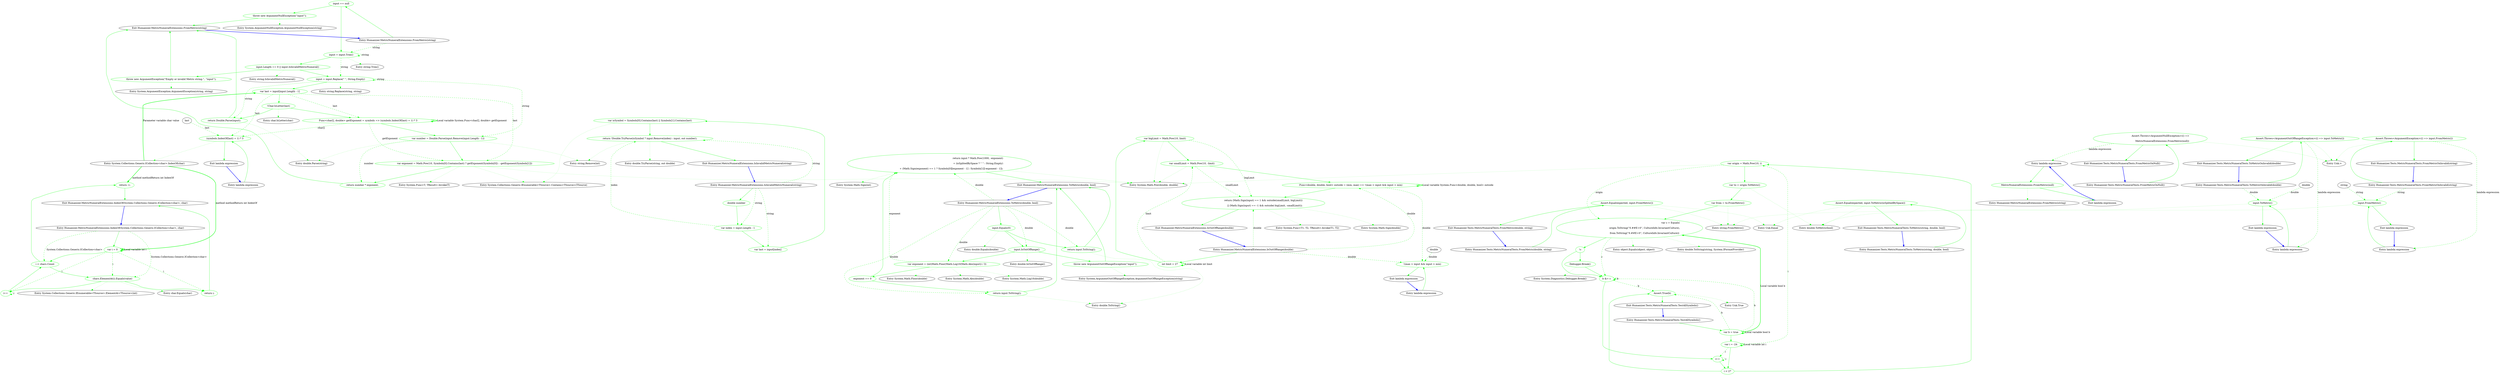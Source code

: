 digraph  {
d1 [label="input == null", span="82-82", cluster="Humanizer.MetricNumeralExtensions.FromMetric(string)", color=green, community=0];
d0 [label="Entry Humanizer.MetricNumeralExtensions.FromMetric(string)", span="80-80", cluster="Humanizer.MetricNumeralExtensions.FromMetric(string)"];
d2 [label="throw new ArgumentNullException(''input'');", span="82-82", cluster="Humanizer.MetricNumeralExtensions.FromMetric(string)", color=green, community=0];
d3 [label="input = input.Trim()", span="83-83", cluster="Humanizer.MetricNumeralExtensions.FromMetric(string)", color=green, community=0];
d4 [label="input.Length == 0 || input.IsInvalidMetricNumeral()", span="84-84", cluster="Humanizer.MetricNumeralExtensions.FromMetric(string)", color=green, community=0];
d16 [label="Entry string.Trim()", span="0-0", cluster="string.Trim()"];
d6 [label="input = input.Replace('' '', String.Empty)", span="86-86", cluster="Humanizer.MetricNumeralExtensions.FromMetric(string)", color=green, community=0];
d14 [label="Exit Humanizer.MetricNumeralExtensions.FromMetric(string)", span="80-80", cluster="Humanizer.MetricNumeralExtensions.FromMetric(string)"];
d15 [label="Entry System.ArgumentNullException.ArgumentNullException(string)", span="0-0", cluster="System.ArgumentNullException.ArgumentNullException(string)"];
d5 [label="throw new ArgumentException(''Empty or invalid Metric string.'', ''input'');", span="85-85", cluster="Humanizer.MetricNumeralExtensions.FromMetric(string)", color=green, community=0];
d17 [label="Entry string.IsInvalidMetricNumeral()", span="146-146", cluster="string.IsInvalidMetricNumeral()"];
d7 [label="var last = input[input.Length - 1]", span="87-87", cluster="Humanizer.MetricNumeralExtensions.FromMetric(string)", color=green, community=0];
d19 [label="Entry string.Replace(string, string)", span="0-0", cluster="string.Replace(string, string)"];
d9 [label="return Double.Parse(input);", span="88-88", cluster="Humanizer.MetricNumeralExtensions.FromMetric(string)", color=green, community=0];
d11 [label="var number = Double.Parse(input.Remove(input.Length - 1))", span="90-90", cluster="Humanizer.MetricNumeralExtensions.FromMetric(string)", color=green, community=0];
d18 [label="Entry System.ArgumentException.ArgumentException(string, string)", span="0-0", cluster="System.ArgumentException.ArgumentException(string, string)"];
d29 [label="Entry System.Collections.Generic.ICollection<char>.IndexOf(char)", span="164-164", cluster="System.Collections.Generic.ICollection<char>.IndexOf(char)"];
d8 [label="!Char.IsLetter(last)", span="88-88", cluster="Humanizer.MetricNumeralExtensions.FromMetric(string)", color=green, community=0];
d10 [label="Func<char[], double> getExponent = symbols => (symbols.IndexOf(last) + 1) * 3", span="89-89", cluster="Humanizer.MetricNumeralExtensions.FromMetric(string)", color=green, community=0];
d27 [label="(symbols.IndexOf(last) + 1) * 3", span="89-89", cluster="lambda expression", color=green, community=0];
d12 [label="var exponent = Math.Pow(10, Symbols[0].Contains(last) ? getExponent(Symbols[0]) : -getExponent(Symbols[1]))", span="91-91", cluster="Humanizer.MetricNumeralExtensions.FromMetric(string)", color=green, community=0];
d21 [label="Entry double.Parse(string)", span="0-0", cluster="double.Parse(string)"];
d22 [label="Entry string.Remove(int)", span="0-0", cluster="string.Remove(int)"];
d13 [label="return number * exponent;", span="92-92", cluster="Humanizer.MetricNumeralExtensions.FromMetric(string)", color=green, community=0];
d20 [label="Entry char.IsLetter(char)", span="0-0", cluster="char.IsLetter(char)"];
d78 [label=last, span=""];
d26 [label="Entry lambda expression", span="89-89", cluster="lambda expression"];
d28 [label="Exit lambda expression", span="89-89", cluster="lambda expression"];
d23 [label="Entry System.Collections.Generic.IEnumerable<TSource>.Contains<TSource>(TSource)", span="0-0", cluster="System.Collections.Generic.IEnumerable<TSource>.Contains<TSource>(TSource)"];
d24 [label="Entry System.Func<T, TResult>.Invoke(T)", span="0-0", cluster="System.Func<T, TResult>.Invoke(T)"];
d25 [label="Entry System.Math.Pow(double, double)", span="0-0", cluster="System.Math.Pow(double, double)"];
d31 [label="input.Equals(0)", span="112-112", cluster="Humanizer.MetricNumeralExtensions.ToMetric(double, bool)", color=green, community=0];
d30 [label="Entry Humanizer.MetricNumeralExtensions.ToMetric(double, bool)", span="110-110", cluster="Humanizer.MetricNumeralExtensions.ToMetric(double, bool)"];
d32 [label="return input.ToString();", span="112-112", cluster="Humanizer.MetricNumeralExtensions.ToMetric(double, bool)", color=green, community=0];
d33 [label="input.IsOutOfRange()", span="113-113", cluster="Humanizer.MetricNumeralExtensions.ToMetric(double, bool)", color=green, community=0];
d40 [label="Entry double.Equals(double)", span="0-0", cluster="double.Equals(double)"];
d39 [label="Exit Humanizer.MetricNumeralExtensions.ToMetric(double, bool)", span="110-110", cluster="Humanizer.MetricNumeralExtensions.ToMetric(double, bool)"];
d41 [label="Entry double.ToString()", span="0-0", cluster="double.ToString()"];
d34 [label="throw new ArgumentOutOfRangeException(''input'');", span="113-113", cluster="Humanizer.MetricNumeralExtensions.ToMetric(double, bool)", color=green, community=0];
d35 [label="var exponent = (int)Math.Floor(Math.Log10(Math.Abs(input)) / 3)", span="114-114", cluster="Humanizer.MetricNumeralExtensions.ToMetric(double, bool)", color=green, community=0];
d42 [label="Entry double.IsOutOfRange()", span="126-126", cluster="double.IsOutOfRange()"];
d36 [label="exponent == 0", span="115-115", cluster="Humanizer.MetricNumeralExtensions.ToMetric(double, bool)", color=green, community=0];
d44 [label="Entry System.Math.Abs(double)", span="0-0", cluster="System.Math.Abs(double)"];
d45 [label="Entry System.Math.Log10(double)", span="0-0", cluster="System.Math.Log10(double)"];
d46 [label="Entry System.Math.Floor(double)", span="0-0", cluster="System.Math.Floor(double)"];
d38 [label="return input * Math.Pow(1000, -exponent)\r\n                                + (isSplitedBySpace ? '' '' : String.Empty)\r\n                                + (Math.Sign(exponent) == 1 ? Symbols[0][exponent - 1] : Symbols[1][-exponent - 1]);", span="116-118", cluster="Humanizer.MetricNumeralExtensions.ToMetric(double, bool)", color=green, community=0];
d37 [label="return input.ToString();", span="115-115", cluster="Humanizer.MetricNumeralExtensions.ToMetric(double, bool)", color=green, community=0];
d47 [label="Entry System.Math.Sign(int)", span="0-0", cluster="System.Math.Sign(int)"];
d43 [label="Entry System.ArgumentOutOfRangeException.ArgumentOutOfRangeException(string)", span="0-0", cluster="System.ArgumentOutOfRangeException.ArgumentOutOfRangeException(string)"];
d49 [label="int limit = 27", span="128-128", cluster="Humanizer.MetricNumeralExtensions.IsOutOfRange(double)", color=green, community=0];
d48 [label="Entry Humanizer.MetricNumeralExtensions.IsOutOfRange(double)", span="126-126", cluster="Humanizer.MetricNumeralExtensions.IsOutOfRange(double)"];
d50 [label="var bigLimit = Math.Pow(10, limit)", span="129-129", cluster="Humanizer.MetricNumeralExtensions.IsOutOfRange(double)", color=green, community=0];
d51 [label="var smallLimit = Math.Pow(10, -limit)", span="130-130", cluster="Humanizer.MetricNumeralExtensions.IsOutOfRange(double)", color=green, community=0];
d52 [label="Func<double, double, bool> outside = (min, max) => !(max > input && input > min)", span="131-131", cluster="Humanizer.MetricNumeralExtensions.IsOutOfRange(double)", color=green, community=0];
d53 [label="return (Math.Sign(input) == 1 && outside(smallLimit, bigLimit))\r\n                               || (Math.Sign(input) == -1 && outside(-bigLimit, -smallLimit));", span="132-133", cluster="Humanizer.MetricNumeralExtensions.IsOutOfRange(double)", color=green, community=0];
d58 [label="!(max > input && input > min)", span="131-131", cluster="lambda expression", color=green, community=0];
d79 [label=double, span=""];
d57 [label="Entry lambda expression", span="131-131", cluster="lambda expression"];
d59 [label="Exit lambda expression", span="131-131", cluster="lambda expression"];
d54 [label="Exit Humanizer.MetricNumeralExtensions.IsOutOfRange(double)", span="126-126", cluster="Humanizer.MetricNumeralExtensions.IsOutOfRange(double)"];
d55 [label="Entry System.Math.Sign(double)", span="0-0", cluster="System.Math.Sign(double)"];
d56 [label="Entry System.Func<T1, T2, TResult>.Invoke(T1, T2)", span="0-0", cluster="System.Func<T1, T2, TResult>.Invoke(T1, T2)"];
d61 [label="double number", span="148-148", cluster="Humanizer.MetricNumeralExtensions.IsInvalidMetricNumeral(string)", color=green, community=0];
d60 [label="Entry Humanizer.MetricNumeralExtensions.IsInvalidMetricNumeral(string)", span="146-146", cluster="Humanizer.MetricNumeralExtensions.IsInvalidMetricNumeral(string)"];
d62 [label="var index = input.Length - 1", span="149-149", cluster="Humanizer.MetricNumeralExtensions.IsInvalidMetricNumeral(string)", color=green, community=0];
d63 [label="var last = input[index]", span="150-150", cluster="Humanizer.MetricNumeralExtensions.IsInvalidMetricNumeral(string)", color=green, community=0];
d65 [label="return !Double.TryParse(isSymbol ? input.Remove(index) : input, out number);", span="152-152", cluster="Humanizer.MetricNumeralExtensions.IsInvalidMetricNumeral(string)", color=green, community=0];
d64 [label="var isSymbol = Symbols[0].Contains(last) || Symbols[1].Contains(last)", span="151-151", cluster="Humanizer.MetricNumeralExtensions.IsInvalidMetricNumeral(string)", color=green, community=0];
d66 [label="Exit Humanizer.MetricNumeralExtensions.IsInvalidMetricNumeral(string)", span="146-146", cluster="Humanizer.MetricNumeralExtensions.IsInvalidMetricNumeral(string)"];
d67 [label="Entry double.TryParse(string, out double)", span="0-0", cluster="double.TryParse(string, out double)"];
d69 [label="var i = 0", span="166-166", cluster="Humanizer.MetricNumeralExtensions.IndexOf(System.Collections.Generic.ICollection<char>, char)", color=green, community=0];
d68 [label="Entry Humanizer.MetricNumeralExtensions.IndexOf(System.Collections.Generic.ICollection<char>, char)", span="164-164", cluster="Humanizer.MetricNumeralExtensions.IndexOf(System.Collections.Generic.ICollection<char>, char)"];
d70 [label="i < chars.Count", span="166-166", cluster="Humanizer.MetricNumeralExtensions.IndexOf(System.Collections.Generic.ICollection<char>, char)", color=green, community=0];
d71 [label="chars.ElementAt(i).Equals(value)", span="167-167", cluster="Humanizer.MetricNumeralExtensions.IndexOf(System.Collections.Generic.ICollection<char>, char)", color=green, community=0];
d72 [label="return i;", span="168-168", cluster="Humanizer.MetricNumeralExtensions.IndexOf(System.Collections.Generic.ICollection<char>, char)", color=green, community=0];
d73 [label="i++", span="166-166", cluster="Humanizer.MetricNumeralExtensions.IndexOf(System.Collections.Generic.ICollection<char>, char)", color=green, community=0];
d74 [label="return -1;", span="169-169", cluster="Humanizer.MetricNumeralExtensions.IndexOf(System.Collections.Generic.ICollection<char>, char)", color=green, community=0];
d76 [label="Entry System.Collections.Generic.IEnumerable<TSource>.ElementAt<TSource>(int)", span="0-0", cluster="System.Collections.Generic.IEnumerable<TSource>.ElementAt<TSource>(int)"];
d77 [label="Entry char.Equals(char)", span="0-0", cluster="char.Equals(char)"];
d75 [label="Exit Humanizer.MetricNumeralExtensions.IndexOf(System.Collections.Generic.ICollection<char>, char)", span="164-164", cluster="Humanizer.MetricNumeralExtensions.IndexOf(System.Collections.Generic.ICollection<char>, char)"];
m0_46 [label="Entry System.Diagnostics.Debugger.Break()", span="0-0", cluster="System.Diagnostics.Debugger.Break()", file="MetricNumeralTests.cs"];
m0_0 [label="Entry Humanizer.Tests.MetricNumeralTests.ToMetric(string, double, bool)", span="16-16", cluster="Humanizer.Tests.MetricNumeralTests.ToMetric(string, double, bool)", file="MetricNumeralTests.cs"];
m0_1 [label="Assert.Equal(expected, input.ToMetric(isSplitedBySpace))", span="18-18", cluster="Humanizer.Tests.MetricNumeralTests.ToMetric(string, double, bool)", color=green, community=0, file="MetricNumeralTests.cs"];
m0_2 [label="Exit Humanizer.Tests.MetricNumeralTests.ToMetric(string, double, bool)", span="16-16", cluster="Humanizer.Tests.MetricNumeralTests.ToMetric(string, double, bool)", file="MetricNumeralTests.cs"];
m0_22 [label="Entry Humanizer.Tests.MetricNumeralTests.FromMetricOnNull()", span="56-56", cluster="Humanizer.Tests.MetricNumeralTests.FromMetricOnNull()", file="MetricNumeralTests.cs"];
m0_23 [label="Assert.Throws<ArgumentNullException>(() =>\r\n                                MetricNumeralExtensions.FromMetric(null))", span="58-59", cluster="Humanizer.Tests.MetricNumeralTests.FromMetricOnNull()", color=green, community=1, file="MetricNumeralTests.cs"];
m0_24 [label="Exit Humanizer.Tests.MetricNumeralTests.FromMetricOnNull()", span="56-56", cluster="Humanizer.Tests.MetricNumeralTests.FromMetricOnNull()", file="MetricNumeralTests.cs"];
m0_8 [label="Entry Unk.>", span="", cluster="Unk.>", file="MetricNumeralTests.cs"];
m0_44 [label="Entry double.ToString(string, System.IFormatProvider)", span="0-0", cluster="double.ToString(string, System.IFormatProvider)", file="MetricNumeralTests.cs"];
m0_15 [label="Entry string.FromMetric()", span="80-80", cluster="string.FromMetric()", file="MetricNumeralTests.cs"];
m0_47 [label="Entry Unk.True", span="", cluster="Unk.True", file="MetricNumeralTests.cs"];
m0_29 [label="Entry Humanizer.Tests.MetricNumeralTests.TestAllSymbols()", span="64-64", cluster="Humanizer.Tests.MetricNumeralTests.TestAllSymbols()", file="MetricNumeralTests.cs"];
m0_30 [label="var b = true", span="66-66", cluster="Humanizer.Tests.MetricNumeralTests.TestAllSymbols()", color=green, community=0, file="MetricNumeralTests.cs"];
m0_31 [label="var i = -24", span="67-67", cluster="Humanizer.Tests.MetricNumeralTests.TestAllSymbols()", color=green, community=0, file="MetricNumeralTests.cs"];
m0_39 [label="b &= c", span="79-79", cluster="Humanizer.Tests.MetricNumeralTests.TestAllSymbols()", color=green, community=0, file="MetricNumeralTests.cs"];
m0_41 [label="Assert.True(b)", span="81-81", cluster="Humanizer.Tests.MetricNumeralTests.TestAllSymbols()", color=green, community=0, file="MetricNumeralTests.cs"];
m0_36 [label="var c = Equals(\r\n                                        origin.ToString(''0.##E+0'', CultureInfo.InvariantCulture),\r\n                                        from.ToString(''0.##E+0'', CultureInfo.InvariantCulture))", span="73-75", cluster="Humanizer.Tests.MetricNumeralTests.TestAllSymbols()", color=green, community=0, file="MetricNumeralTests.cs"];
m0_32 [label="i < 27", span="67-67", cluster="Humanizer.Tests.MetricNumeralTests.TestAllSymbols()", color=green, community=0, file="MetricNumeralTests.cs"];
m0_33 [label="var origin = Math.Pow(10, i)", span="69-69", cluster="Humanizer.Tests.MetricNumeralTests.TestAllSymbols()", color=green, community=0, file="MetricNumeralTests.cs"];
m0_40 [label="i++", span="67-67", cluster="Humanizer.Tests.MetricNumeralTests.TestAllSymbols()", color=green, community=0, file="MetricNumeralTests.cs"];
m0_37 [label="!c", span="76-76", cluster="Humanizer.Tests.MetricNumeralTests.TestAllSymbols()", color=green, community=0, file="MetricNumeralTests.cs"];
m0_38 [label="Debugger.Break()", span="77-77", cluster="Humanizer.Tests.MetricNumeralTests.TestAllSymbols()", color=green, community=0, file="MetricNumeralTests.cs"];
m0_34 [label="var to = origin.ToMetric()", span="70-70", cluster="Humanizer.Tests.MetricNumeralTests.TestAllSymbols()", color=green, community=0, file="MetricNumeralTests.cs"];
m0_35 [label="var from = to.FromMetric()", span="71-71", cluster="Humanizer.Tests.MetricNumeralTests.TestAllSymbols()", color=green, community=0, file="MetricNumeralTests.cs"];
m0_42 [label="Exit Humanizer.Tests.MetricNumeralTests.TestAllSymbols()", span="64-64", cluster="Humanizer.Tests.MetricNumeralTests.TestAllSymbols()", file="MetricNumeralTests.cs"];
m0_45 [label="Entry object.Equals(object, object)", span="0-0", cluster="object.Equals(object, object)", file="MetricNumeralTests.cs"];
m0_4 [label="Entry Unk.Equal", span="", cluster="Unk.Equal", file="MetricNumeralTests.cs"];
m0_3 [label="Entry double.ToMetric(bool)", span="110-110", cluster="double.ToMetric(bool)", file="MetricNumeralTests.cs"];
m0_5 [label="Entry Humanizer.Tests.MetricNumeralTests.ToMetricOnInvalid(double)", span="26-26", cluster="Humanizer.Tests.MetricNumeralTests.ToMetricOnInvalid(double)", file="MetricNumeralTests.cs"];
m0_6 [label="Assert.Throws<ArgumentOutOfRangeException>(() => input.ToMetric())", span="28-28", cluster="Humanizer.Tests.MetricNumeralTests.ToMetricOnInvalid(double)", color=green, community=0, file="MetricNumeralTests.cs"];
m0_7 [label="Exit Humanizer.Tests.MetricNumeralTests.ToMetricOnInvalid(double)", span="26-26", cluster="Humanizer.Tests.MetricNumeralTests.ToMetricOnInvalid(double)", file="MetricNumeralTests.cs"];
m0_16 [label="Entry Humanizer.Tests.MetricNumeralTests.FromMetricOnInvalid(string)", span="50-50", cluster="Humanizer.Tests.MetricNumeralTests.FromMetricOnInvalid(string)", file="MetricNumeralTests.cs"];
m0_17 [label="Assert.Throws<ArgumentException>(() => input.FromMetric())", span="52-52", cluster="Humanizer.Tests.MetricNumeralTests.FromMetricOnInvalid(string)", color=green, community=0, file="MetricNumeralTests.cs"];
m0_18 [label="Exit Humanizer.Tests.MetricNumeralTests.FromMetricOnInvalid(string)", span="50-50", cluster="Humanizer.Tests.MetricNumeralTests.FromMetricOnInvalid(string)", file="MetricNumeralTests.cs"];
m0_12 [label="Entry Humanizer.Tests.MetricNumeralTests.FromMetric(double, string)", span="37-37", cluster="Humanizer.Tests.MetricNumeralTests.FromMetric(double, string)", file="MetricNumeralTests.cs"];
m0_13 [label="Assert.Equal(expected, input.FromMetric())", span="39-39", cluster="Humanizer.Tests.MetricNumeralTests.FromMetric(double, string)", color=green, community=0, file="MetricNumeralTests.cs"];
m0_14 [label="Exit Humanizer.Tests.MetricNumeralTests.FromMetric(double, string)", span="37-37", cluster="Humanizer.Tests.MetricNumeralTests.FromMetric(double, string)", file="MetricNumeralTests.cs"];
m0_25 [label="Entry lambda expression", span="58-59", cluster="lambda expression", file="MetricNumeralTests.cs"];
m0_9 [label="Entry lambda expression", span="28-28", cluster="lambda expression", file="MetricNumeralTests.cs"];
m0_10 [label="input.ToMetric()", span="28-28", cluster="lambda expression", color=green, community=0, file="MetricNumeralTests.cs"];
m0_11 [label="Exit lambda expression", span="28-28", cluster="lambda expression", file="MetricNumeralTests.cs"];
m0_19 [label="Entry lambda expression", span="52-52", cluster="lambda expression", file="MetricNumeralTests.cs"];
m0_20 [label="input.FromMetric()", span="52-52", cluster="lambda expression", color=green, community=0, file="MetricNumeralTests.cs"];
m0_21 [label="Exit lambda expression", span="52-52", cluster="lambda expression", file="MetricNumeralTests.cs"];
m0_26 [label="MetricNumeralExtensions.FromMetric(null)", span="59-59", cluster="lambda expression", color=green, community=0, file="MetricNumeralTests.cs"];
m0_27 [label="Exit lambda expression", span="58-59", cluster="lambda expression", file="MetricNumeralTests.cs"];
m0_28 [label="Entry Humanizer.MetricNumeralExtensions.FromMetric(string)", span="80-80", cluster="Humanizer.MetricNumeralExtensions.FromMetric(string)", file="MetricNumeralTests.cs"];
m0_48 [label=double, span="", file="MetricNumeralTests.cs"];
m0_49 [label=string, span="", file="MetricNumeralTests.cs"];
d1 -> d2  [key=0, style=solid, color=green];
d1 -> d3  [key=0, style=solid, color=green];
d0 -> d1  [key=0, style=solid, color=green];
d0 -> d3  [key=1, style=dashed, color=green, label=string];
d2 -> d14  [key=0, style=solid, color=green];
d2 -> d15  [key=2, style=dotted, color=green];
d3 -> d3  [key=1, style=dashed, color=green, label=string];
d3 -> d4  [key=0, style=solid, color=green];
d3 -> d16  [key=2, style=dotted, color=green];
d3 -> d6  [key=1, style=dashed, color=green, label=string];
d4 -> d5  [key=0, style=solid, color=green];
d4 -> d6  [key=0, style=solid, color=green];
d4 -> d17  [key=2, style=dotted, color=green];
d6 -> d6  [key=1, style=dashed, color=green, label=string];
d6 -> d7  [key=0, style=solid, color=green];
d6 -> d19  [key=2, style=dotted, color=green];
d6 -> d9  [key=1, style=dashed, color=green, label=string];
d6 -> d11  [key=1, style=dashed, color=green, label=string];
d14 -> d0  [key=0, style=bold, color=blue];
d5 -> d14  [key=0, style=solid, color=green];
d5 -> d18  [key=2, style=dotted, color=green];
d7 -> d8  [key=0, style=solid, color=green];
d7 -> d10  [key=1, style=dashed, color=green, label=last];
d7 -> d27  [key=1, style=dashed, color=green, label=last];
d7 -> d12  [key=1, style=dashed, color=green, label=last];
d9 -> d14  [key=0, style=solid, color=green];
d9 -> d21  [key=2, style=dotted, color=green];
d11 -> d12  [key=0, style=solid, color=green];
d11 -> d22  [key=2, style=dotted, color=green];
d11 -> d21  [key=2, style=dotted, color=green];
d11 -> d13  [key=1, style=dashed, color=green, label=number];
d29 -> d7  [key=3, color=green, style=bold, label="Parameter variable char value"];
d29 -> d69  [key=3, color=green, style=bold, label="method methodReturn int IndexOf"];
d29 -> d74  [key=3, color=green, style=bold, label="method methodReturn int IndexOf"];
d8 -> d9  [key=0, style=solid, color=green];
d8 -> d10  [key=0, style=solid, color=green];
d8 -> d20  [key=2, style=dotted, color=green];
d10 -> d11  [key=0, style=solid, color=green];
d10 -> d10  [key=3, color=green, style=bold, label="Local variable System.Func<char[], double> getExponent"];
d10 -> d27  [key=1, style=dashed, color=green, label="char[]"];
d10 -> d12  [key=1, style=dashed, color=green, label=getExponent];
d27 -> d28  [key=0, style=solid, color=green];
d27 -> d29  [key=2, style=dotted, color=green];
d12 -> d13  [key=0, style=solid, color=green];
d12 -> d23  [key=2, style=dotted, color=green];
d12 -> d24  [key=2, style=dotted, color=green];
d12 -> d25  [key=2, style=dotted, color=green];
d13 -> d14  [key=0, style=solid, color=green];
d78 -> d27  [key=1, style=dashed, color=green, label=last];
d26 -> d27  [key=0, style=solid, color=green];
d28 -> d26  [key=0, style=bold, color=blue];
d31 -> d32  [key=0, style=solid, color=green];
d31 -> d33  [key=0, style=solid, color=green];
d31 -> d40  [key=2, style=dotted, color=green];
d30 -> d31  [key=0, style=solid, color=green];
d30 -> d32  [key=1, style=dashed, color=green, label=double];
d30 -> d33  [key=1, style=dashed, color=green, label=double];
d30 -> d35  [key=1, style=dashed, color=green, label=double];
d30 -> d37  [key=1, style=dashed, color=green, label=double];
d30 -> d38  [key=1, style=dashed, color=green, label=double];
d32 -> d39  [key=0, style=solid, color=green];
d32 -> d41  [key=2, style=dotted, color=green];
d33 -> d34  [key=0, style=solid, color=green];
d33 -> d35  [key=0, style=solid, color=green];
d33 -> d42  [key=2, style=dotted, color=green];
d39 -> d30  [key=0, style=bold, color=blue];
d34 -> d39  [key=0, style=solid, color=green];
d34 -> d43  [key=2, style=dotted, color=green];
d35 -> d36  [key=0, style=solid, color=green];
d35 -> d44  [key=2, style=dotted, color=green];
d35 -> d45  [key=2, style=dotted, color=green];
d35 -> d46  [key=2, style=dotted, color=green];
d35 -> d38  [key=1, style=dashed, color=green, label=exponent];
d36 -> d37  [key=0, style=solid, color=green];
d36 -> d38  [key=0, style=solid, color=green];
d38 -> d39  [key=0, style=solid, color=green];
d38 -> d25  [key=2, style=dotted, color=green];
d38 -> d47  [key=2, style=dotted, color=green];
d37 -> d39  [key=0, style=solid, color=green];
d37 -> d41  [key=2, style=dotted, color=green];
d49 -> d49  [key=3, color=green, style=bold, label="Local variable int limit"];
d49 -> d50  [key=0, style=solid, color=green];
d49 -> d51  [key=1, style=dashed, color=green, label=limit];
d48 -> d49  [key=0, style=solid, color=green];
d48 -> d52  [key=1, style=dashed, color=green, label=double];
d48 -> d58  [key=1, style=dashed, color=green, label=double];
d48 -> d53  [key=1, style=dashed, color=green, label=double];
d50 -> d53  [key=1, style=dashed, color=green, label=bigLimit];
d50 -> d51  [key=0, style=solid, color=green];
d50 -> d25  [key=2, style=dotted, color=green];
d51 -> d52  [key=0, style=solid, color=green];
d51 -> d53  [key=1, style=dashed, color=green, label=smallLimit];
d51 -> d25  [key=2, style=dotted, color=green];
d52 -> d52  [key=3, color=green, style=bold, label="Local variable System.Func<double, double, bool> outside"];
d52 -> d53  [key=0, style=solid, color=green];
d52 -> d58  [key=1, style=dashed, color=green, label=double];
d53 -> d54  [key=0, style=solid, color=green];
d53 -> d55  [key=2, style=dotted, color=green];
d53 -> d56  [key=2, style=dotted, color=green];
d58 -> d59  [key=0, style=solid, color=green];
d79 -> d58  [key=1, style=dashed, color=green, label=double];
d57 -> d58  [key=0, style=solid, color=green];
d59 -> d57  [key=0, style=bold, color=blue];
d54 -> d48  [key=0, style=bold, color=blue];
d61 -> d62  [key=0, style=solid, color=green];
d60 -> d61  [key=0, style=solid, color=green];
d60 -> d62  [key=1, style=dashed, color=green, label=string];
d60 -> d63  [key=1, style=dashed, color=green, label=string];
d60 -> d65  [key=1, style=dashed, color=green, label=string];
d62 -> d63  [key=0, style=solid, color=green];
d62 -> d65  [key=1, style=dashed, color=green, label=index];
d63 -> d64  [key=0, style=solid, color=green];
d65 -> d66  [key=0, style=solid, color=green];
d65 -> d22  [key=2, style=dotted, color=green];
d65 -> d67  [key=2, style=dotted, color=green];
d64 -> d65  [key=0, style=solid, color=green];
d64 -> d23  [key=2, style=dotted, color=green];
d66 -> d60  [key=0, style=bold, color=blue];
d69 -> d69  [key=3, color=green, style=bold, label="Local variable int i"];
d69 -> d70  [key=0, style=solid, color=green];
d69 -> d71  [key=1, style=dashed, color=green, label=i];
d69 -> d72  [key=1, style=dashed, color=green, label=i];
d69 -> d73  [key=1, style=dashed, color=green, label=i];
d68 -> d69  [key=0, style=solid, color=green];
d68 -> d70  [key=1, style=dashed, color=green, label="System.Collections.Generic.ICollection<char>"];
d68 -> d71  [key=1, style=dashed, color=green, label="System.Collections.Generic.ICollection<char>"];
d70 -> d71  [key=0, style=solid, color=green];
d70 -> d74  [key=0, style=solid, color=green];
d71 -> d72  [key=0, style=solid, color=green];
d71 -> d73  [key=0, style=solid, color=green];
d71 -> d76  [key=2, style=dotted, color=green];
d71 -> d77  [key=2, style=dotted, color=green];
d72 -> d75  [key=0, style=solid, color=green];
d73 -> d70  [key=0, style=solid, color=green];
d73 -> d73  [key=1, style=dashed, color=green, label=i];
d74 -> d75  [key=0, style=solid, color=green];
d75 -> d68  [key=0, style=bold, color=blue];
m0_0 -> m0_1  [key=0, style=solid, color=green];
m0_1 -> m0_2  [key=0, style=solid, color=green];
m0_1 -> m0_3  [key=2, style=dotted, color=green];
m0_1 -> m0_4  [key=2, style=dotted, color=green];
m0_2 -> m0_0  [key=0, style=bold, color=blue];
m0_22 -> m0_23  [key=0, style=solid, color=green];
m0_23 -> m0_24  [key=0, style=solid, color=green];
m0_23 -> m0_8  [key=2, style=dotted, color=green];
m0_23 -> m0_25  [key=1, style=dashed, color=green, label="lambda expression"];
m0_24 -> m0_22  [key=0, style=bold, color=blue];
m0_29 -> m0_30  [key=0, style=solid, color=green];
m0_30 -> m0_30  [key=3, color=green, style=bold, label="Local variable bool b"];
m0_30 -> m0_31  [key=0, style=solid, color=green];
m0_30 -> m0_39  [key=1, style=dashed, color=green, label=b];
m0_30 -> m0_41  [key=1, style=dashed, color=green, label=b];
m0_30 -> m0_36  [key=3, color=green, style=bold, label="Local variable bool b"];
m0_31 -> m0_31  [key=3, color=green, style=bold, label="Local variable int i"];
m0_31 -> m0_32  [key=0, style=solid, color=green];
m0_31 -> m0_33  [key=1, style=dashed, color=green, label=i];
m0_31 -> m0_40  [key=1, style=dashed, color=green, label=i];
m0_39 -> m0_39  [key=1, style=dashed, color=green, label=b];
m0_39 -> m0_40  [key=0, style=solid, color=green];
m0_39 -> m0_41  [key=1, style=dashed, color=green, label=b];
m0_41 -> m0_42  [key=0, style=solid, color=green];
m0_41 -> m0_47  [key=2, style=dotted, color=green];
m0_36 -> m0_39  [key=1, style=dashed, color=green, label=c];
m0_36 -> m0_37  [key=0, style=solid, color=green];
m0_36 -> m0_44  [key=2, style=dotted, color=green];
m0_36 -> m0_45  [key=2, style=dotted, color=green];
m0_32 -> m0_41  [key=0, style=solid, color=green];
m0_32 -> m0_33  [key=0, style=solid, color=green];
m0_33 -> m0_34  [key=0, style=solid, color=green];
m0_33 -> d25  [key=2, style=dotted, color=green];
m0_33 -> m0_36  [key=1, style=dashed, color=green, label=origin];
m0_40 -> m0_32  [key=0, style=solid, color=green];
m0_40 -> m0_40  [key=1, style=dashed, color=green, label=i];
m0_37 -> m0_39  [key=0, style=solid, color=green];
m0_37 -> m0_38  [key=0, style=solid, color=green];
m0_38 -> m0_39  [key=0, style=solid, color=green];
m0_38 -> m0_46  [key=2, style=dotted, color=green];
m0_34 -> m0_35  [key=0, style=solid, color=green];
m0_34 -> m0_3  [key=2, style=dotted, color=green];
m0_35 -> m0_36  [key=0, style=solid, color=green];
m0_35 -> m0_15  [key=2, style=dotted, color=green];
m0_42 -> m0_29  [key=0, style=bold, color=blue];
m0_5 -> m0_6  [key=0, style=solid, color=green];
m0_5 -> m0_10  [key=1, style=dashed, color=green, label=double];
m0_6 -> m0_7  [key=0, style=solid, color=green];
m0_6 -> m0_8  [key=2, style=dotted, color=green];
m0_6 -> m0_9  [key=1, style=dashed, color=green, label="lambda expression"];
m0_7 -> m0_5  [key=0, style=bold, color=blue];
m0_16 -> m0_17  [key=0, style=solid, color=green];
m0_16 -> m0_20  [key=1, style=dashed, color=green, label=string];
m0_17 -> m0_18  [key=0, style=solid, color=green];
m0_17 -> m0_8  [key=2, style=dotted, color=green];
m0_17 -> m0_19  [key=1, style=dashed, color=green, label="lambda expression"];
m0_18 -> m0_16  [key=0, style=bold, color=blue];
m0_12 -> m0_13  [key=0, style=solid, color=green];
m0_13 -> m0_14  [key=0, style=solid, color=green];
m0_13 -> m0_15  [key=2, style=dotted, color=green];
m0_13 -> m0_4  [key=2, style=dotted, color=green];
m0_14 -> m0_12  [key=0, style=bold, color=blue];
m0_25 -> m0_26  [key=0, style=solid, color=green];
m0_9 -> m0_10  [key=0, style=solid, color=green];
m0_10 -> m0_11  [key=0, style=solid, color=green];
m0_10 -> m0_3  [key=2, style=dotted, color=green];
m0_11 -> m0_9  [key=0, style=bold, color=blue];
m0_19 -> m0_20  [key=0, style=solid, color=green];
m0_20 -> m0_21  [key=0, style=solid, color=green];
m0_20 -> m0_15  [key=2, style=dotted, color=green];
m0_21 -> m0_19  [key=0, style=bold, color=blue];
m0_26 -> m0_27  [key=0, style=solid, color=green];
m0_26 -> m0_28  [key=2, style=dotted, color=green];
m0_27 -> m0_25  [key=0, style=bold, color=blue];
m0_48 -> m0_10  [key=1, style=dashed, color=green, label=double];
m0_49 -> m0_20  [key=1, style=dashed, color=green, label=string];
}
